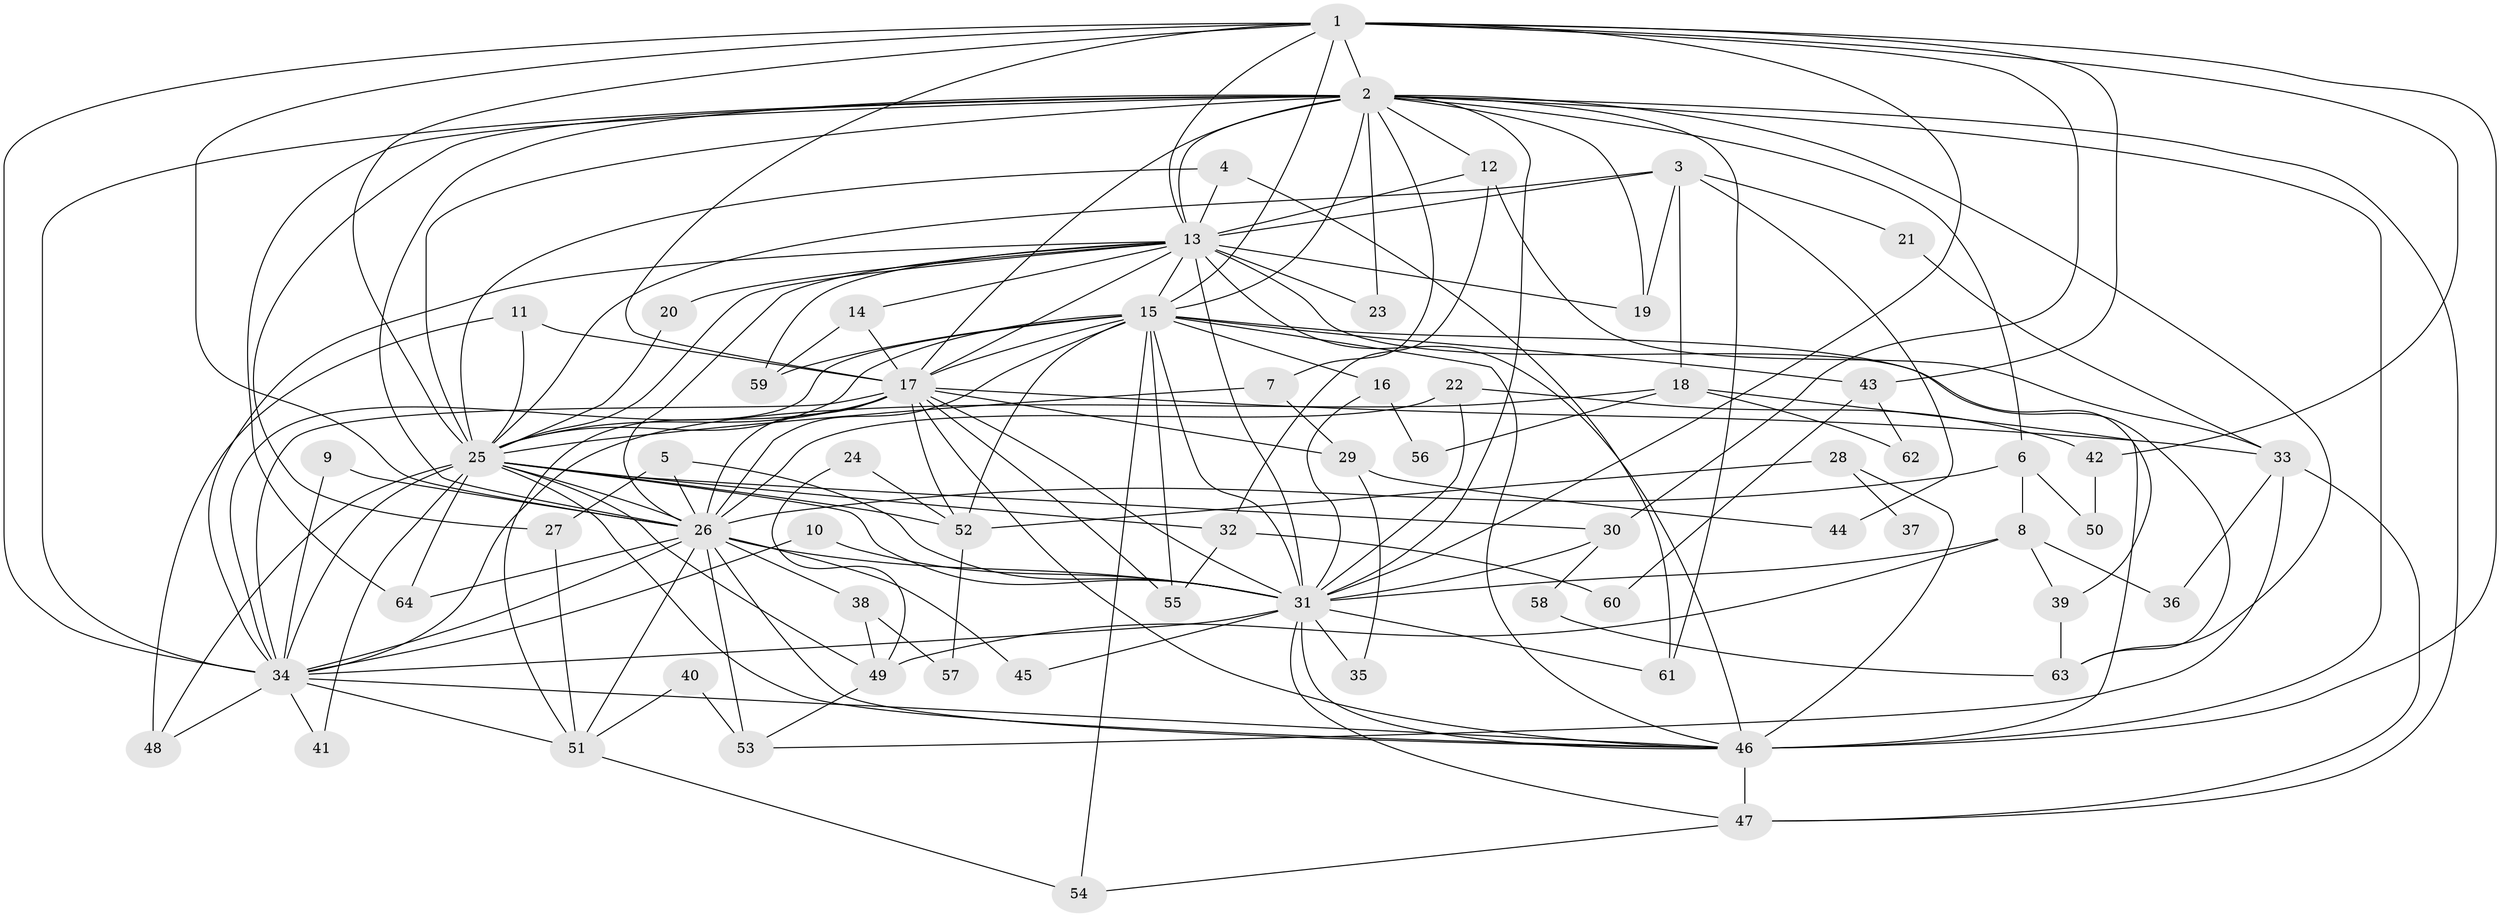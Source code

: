 // original degree distribution, {16: 0.011111111111111112, 14: 0.011111111111111112, 20: 0.044444444444444446, 12: 0.011111111111111112, 22: 0.011111111111111112, 21: 0.011111111111111112, 19: 0.011111111111111112, 6: 0.044444444444444446, 5: 0.05555555555555555, 3: 0.2111111111111111, 4: 0.08888888888888889, 2: 0.4888888888888889}
// Generated by graph-tools (version 1.1) at 2025/36/03/04/25 23:36:29]
// undirected, 64 vertices, 168 edges
graph export_dot {
  node [color=gray90,style=filled];
  1;
  2;
  3;
  4;
  5;
  6;
  7;
  8;
  9;
  10;
  11;
  12;
  13;
  14;
  15;
  16;
  17;
  18;
  19;
  20;
  21;
  22;
  23;
  24;
  25;
  26;
  27;
  28;
  29;
  30;
  31;
  32;
  33;
  34;
  35;
  36;
  37;
  38;
  39;
  40;
  41;
  42;
  43;
  44;
  45;
  46;
  47;
  48;
  49;
  50;
  51;
  52;
  53;
  54;
  55;
  56;
  57;
  58;
  59;
  60;
  61;
  62;
  63;
  64;
  1 -- 2 [weight=1.0];
  1 -- 13 [weight=1.0];
  1 -- 15 [weight=1.0];
  1 -- 17 [weight=1.0];
  1 -- 25 [weight=1.0];
  1 -- 26 [weight=1.0];
  1 -- 30 [weight=1.0];
  1 -- 31 [weight=1.0];
  1 -- 34 [weight=1.0];
  1 -- 42 [weight=1.0];
  1 -- 43 [weight=1.0];
  1 -- 46 [weight=1.0];
  2 -- 6 [weight=1.0];
  2 -- 7 [weight=1.0];
  2 -- 12 [weight=1.0];
  2 -- 13 [weight=1.0];
  2 -- 15 [weight=2.0];
  2 -- 17 [weight=1.0];
  2 -- 19 [weight=1.0];
  2 -- 23 [weight=1.0];
  2 -- 25 [weight=1.0];
  2 -- 26 [weight=1.0];
  2 -- 27 [weight=1.0];
  2 -- 31 [weight=1.0];
  2 -- 34 [weight=1.0];
  2 -- 46 [weight=1.0];
  2 -- 47 [weight=1.0];
  2 -- 61 [weight=1.0];
  2 -- 63 [weight=1.0];
  2 -- 64 [weight=1.0];
  3 -- 13 [weight=1.0];
  3 -- 18 [weight=1.0];
  3 -- 19 [weight=1.0];
  3 -- 21 [weight=1.0];
  3 -- 25 [weight=1.0];
  3 -- 44 [weight=1.0];
  4 -- 13 [weight=1.0];
  4 -- 25 [weight=1.0];
  4 -- 61 [weight=1.0];
  5 -- 26 [weight=1.0];
  5 -- 27 [weight=1.0];
  5 -- 31 [weight=1.0];
  6 -- 8 [weight=1.0];
  6 -- 26 [weight=1.0];
  6 -- 50 [weight=1.0];
  7 -- 25 [weight=1.0];
  7 -- 29 [weight=1.0];
  8 -- 31 [weight=1.0];
  8 -- 36 [weight=1.0];
  8 -- 39 [weight=1.0];
  8 -- 49 [weight=1.0];
  9 -- 26 [weight=1.0];
  9 -- 34 [weight=1.0];
  10 -- 31 [weight=1.0];
  10 -- 34 [weight=1.0];
  11 -- 17 [weight=1.0];
  11 -- 25 [weight=1.0];
  11 -- 48 [weight=1.0];
  12 -- 13 [weight=1.0];
  12 -- 32 [weight=1.0];
  12 -- 33 [weight=1.0];
  13 -- 14 [weight=1.0];
  13 -- 15 [weight=1.0];
  13 -- 17 [weight=1.0];
  13 -- 19 [weight=1.0];
  13 -- 20 [weight=1.0];
  13 -- 23 [weight=1.0];
  13 -- 25 [weight=1.0];
  13 -- 26 [weight=1.0];
  13 -- 31 [weight=1.0];
  13 -- 34 [weight=1.0];
  13 -- 39 [weight=1.0];
  13 -- 46 [weight=3.0];
  13 -- 59 [weight=1.0];
  14 -- 17 [weight=1.0];
  14 -- 59 [weight=1.0];
  15 -- 16 [weight=1.0];
  15 -- 17 [weight=2.0];
  15 -- 25 [weight=2.0];
  15 -- 26 [weight=1.0];
  15 -- 31 [weight=2.0];
  15 -- 34 [weight=1.0];
  15 -- 43 [weight=1.0];
  15 -- 46 [weight=1.0];
  15 -- 52 [weight=1.0];
  15 -- 54 [weight=1.0];
  15 -- 55 [weight=1.0];
  15 -- 59 [weight=1.0];
  15 -- 63 [weight=1.0];
  16 -- 31 [weight=1.0];
  16 -- 56 [weight=1.0];
  17 -- 25 [weight=1.0];
  17 -- 26 [weight=2.0];
  17 -- 29 [weight=1.0];
  17 -- 31 [weight=1.0];
  17 -- 33 [weight=1.0];
  17 -- 34 [weight=2.0];
  17 -- 46 [weight=1.0];
  17 -- 51 [weight=1.0];
  17 -- 52 [weight=1.0];
  17 -- 55 [weight=1.0];
  18 -- 34 [weight=1.0];
  18 -- 46 [weight=1.0];
  18 -- 56 [weight=1.0];
  18 -- 62 [weight=1.0];
  20 -- 25 [weight=1.0];
  21 -- 33 [weight=1.0];
  22 -- 26 [weight=1.0];
  22 -- 31 [weight=1.0];
  22 -- 42 [weight=1.0];
  24 -- 49 [weight=1.0];
  24 -- 52 [weight=1.0];
  25 -- 26 [weight=1.0];
  25 -- 30 [weight=1.0];
  25 -- 31 [weight=1.0];
  25 -- 32 [weight=1.0];
  25 -- 34 [weight=1.0];
  25 -- 41 [weight=1.0];
  25 -- 46 [weight=1.0];
  25 -- 48 [weight=1.0];
  25 -- 49 [weight=1.0];
  25 -- 52 [weight=1.0];
  25 -- 64 [weight=1.0];
  26 -- 31 [weight=1.0];
  26 -- 34 [weight=1.0];
  26 -- 38 [weight=1.0];
  26 -- 45 [weight=1.0];
  26 -- 46 [weight=1.0];
  26 -- 51 [weight=1.0];
  26 -- 53 [weight=2.0];
  26 -- 64 [weight=1.0];
  27 -- 51 [weight=1.0];
  28 -- 37 [weight=1.0];
  28 -- 46 [weight=1.0];
  28 -- 52 [weight=1.0];
  29 -- 35 [weight=1.0];
  29 -- 44 [weight=1.0];
  30 -- 31 [weight=1.0];
  30 -- 58 [weight=1.0];
  31 -- 34 [weight=1.0];
  31 -- 35 [weight=2.0];
  31 -- 45 [weight=1.0];
  31 -- 46 [weight=1.0];
  31 -- 47 [weight=1.0];
  31 -- 61 [weight=1.0];
  32 -- 55 [weight=1.0];
  32 -- 60 [weight=1.0];
  33 -- 36 [weight=1.0];
  33 -- 47 [weight=1.0];
  33 -- 53 [weight=1.0];
  34 -- 41 [weight=1.0];
  34 -- 46 [weight=1.0];
  34 -- 48 [weight=1.0];
  34 -- 51 [weight=1.0];
  38 -- 49 [weight=1.0];
  38 -- 57 [weight=1.0];
  39 -- 63 [weight=1.0];
  40 -- 51 [weight=1.0];
  40 -- 53 [weight=1.0];
  42 -- 50 [weight=1.0];
  43 -- 60 [weight=1.0];
  43 -- 62 [weight=1.0];
  46 -- 47 [weight=1.0];
  47 -- 54 [weight=1.0];
  49 -- 53 [weight=1.0];
  51 -- 54 [weight=1.0];
  52 -- 57 [weight=1.0];
  58 -- 63 [weight=1.0];
}
